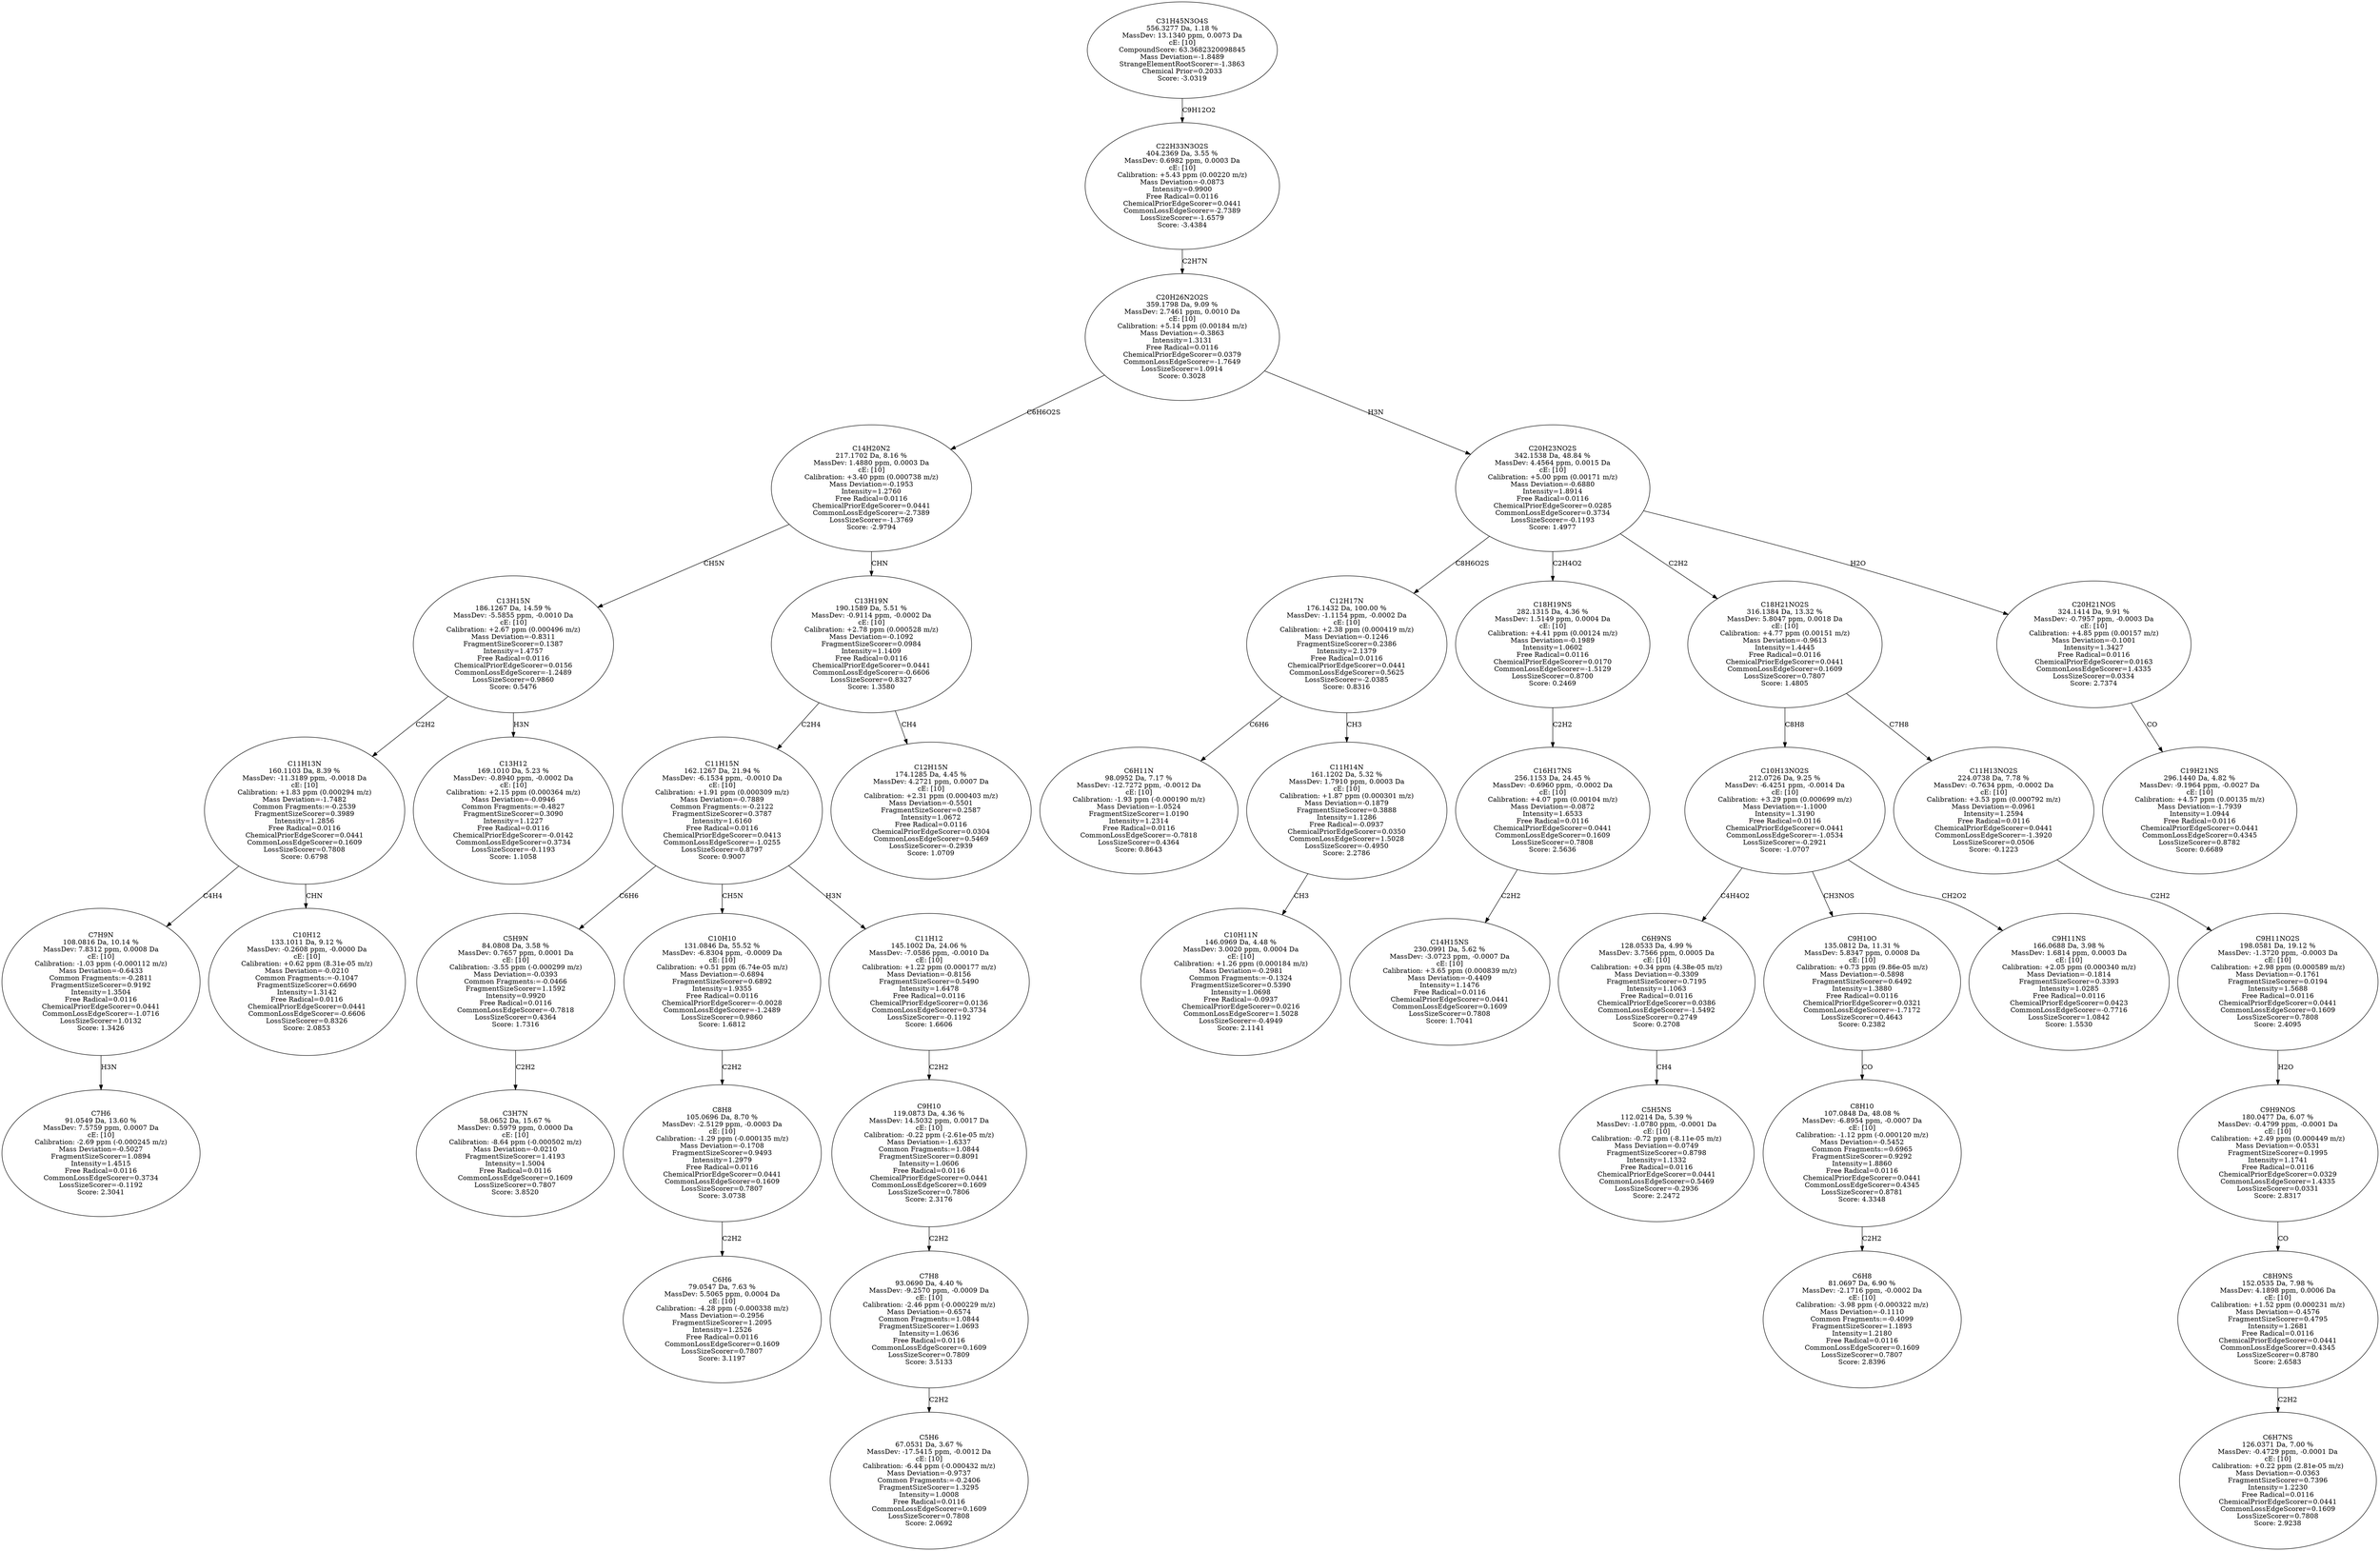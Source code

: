strict digraph {
v1 [label="C7H6\n91.0549 Da, 13.60 %\nMassDev: 7.5759 ppm, 0.0007 Da\ncE: [10]\nCalibration: -2.69 ppm (-0.000245 m/z)\nMass Deviation=-0.5027\nFragmentSizeScorer=1.0894\nIntensity=1.4515\nFree Radical=0.0116\nCommonLossEdgeScorer=0.3734\nLossSizeScorer=-0.1192\nScore: 2.3041"];
v2 [label="C7H9N\n108.0816 Da, 10.14 %\nMassDev: 7.8312 ppm, 0.0008 Da\ncE: [10]\nCalibration: -1.03 ppm (-0.000112 m/z)\nMass Deviation=-0.6433\nCommon Fragments:=-0.2811\nFragmentSizeScorer=0.9192\nIntensity=1.3504\nFree Radical=0.0116\nChemicalPriorEdgeScorer=0.0441\nCommonLossEdgeScorer=-1.0716\nLossSizeScorer=1.0132\nScore: 1.3426"];
v3 [label="C10H12\n133.1011 Da, 9.12 %\nMassDev: -0.2608 ppm, -0.0000 Da\ncE: [10]\nCalibration: +0.62 ppm (8.31e-05 m/z)\nMass Deviation=-0.0210\nCommon Fragments:=-0.1047\nFragmentSizeScorer=0.6690\nIntensity=1.3142\nFree Radical=0.0116\nChemicalPriorEdgeScorer=0.0441\nCommonLossEdgeScorer=-0.6606\nLossSizeScorer=0.8326\nScore: 2.0853"];
v4 [label="C11H13N\n160.1103 Da, 8.39 %\nMassDev: -11.3189 ppm, -0.0018 Da\ncE: [10]\nCalibration: +1.83 ppm (0.000294 m/z)\nMass Deviation=-1.7482\nCommon Fragments:=-0.2539\nFragmentSizeScorer=0.3989\nIntensity=1.2856\nFree Radical=0.0116\nChemicalPriorEdgeScorer=0.0441\nCommonLossEdgeScorer=0.1609\nLossSizeScorer=0.7808\nScore: 0.6798"];
v5 [label="C13H12\n169.1010 Da, 5.23 %\nMassDev: -0.8940 ppm, -0.0002 Da\ncE: [10]\nCalibration: +2.15 ppm (0.000364 m/z)\nMass Deviation=-0.0946\nCommon Fragments:=-0.4827\nFragmentSizeScorer=0.3090\nIntensity=1.1227\nFree Radical=0.0116\nChemicalPriorEdgeScorer=-0.0142\nCommonLossEdgeScorer=0.3734\nLossSizeScorer=-0.1193\nScore: 1.1058"];
v6 [label="C13H15N\n186.1267 Da, 14.59 %\nMassDev: -5.5855 ppm, -0.0010 Da\ncE: [10]\nCalibration: +2.67 ppm (0.000496 m/z)\nMass Deviation=-0.8311\nFragmentSizeScorer=0.1387\nIntensity=1.4757\nFree Radical=0.0116\nChemicalPriorEdgeScorer=0.0156\nCommonLossEdgeScorer=-1.2489\nLossSizeScorer=0.9860\nScore: 0.5476"];
v7 [label="C3H7N\n58.0652 Da, 15.67 %\nMassDev: 0.5979 ppm, 0.0000 Da\ncE: [10]\nCalibration: -8.64 ppm (-0.000502 m/z)\nMass Deviation=-0.0210\nFragmentSizeScorer=1.4193\nIntensity=1.5004\nFree Radical=0.0116\nCommonLossEdgeScorer=0.1609\nLossSizeScorer=0.7807\nScore: 3.8520"];
v8 [label="C5H9N\n84.0808 Da, 3.58 %\nMassDev: 0.7657 ppm, 0.0001 Da\ncE: [10]\nCalibration: -3.55 ppm (-0.000299 m/z)\nMass Deviation=-0.0393\nCommon Fragments:=-0.0466\nFragmentSizeScorer=1.1592\nIntensity=0.9920\nFree Radical=0.0116\nCommonLossEdgeScorer=-0.7818\nLossSizeScorer=0.4364\nScore: 1.7316"];
v9 [label="C6H6\n79.0547 Da, 7.63 %\nMassDev: 5.5065 ppm, 0.0004 Da\ncE: [10]\nCalibration: -4.28 ppm (-0.000338 m/z)\nMass Deviation=-0.2956\nFragmentSizeScorer=1.2095\nIntensity=1.2526\nFree Radical=0.0116\nCommonLossEdgeScorer=0.1609\nLossSizeScorer=0.7807\nScore: 3.1197"];
v10 [label="C8H8\n105.0696 Da, 8.70 %\nMassDev: -2.5129 ppm, -0.0003 Da\ncE: [10]\nCalibration: -1.29 ppm (-0.000135 m/z)\nMass Deviation=-0.1708\nFragmentSizeScorer=0.9493\nIntensity=1.2979\nFree Radical=0.0116\nChemicalPriorEdgeScorer=0.0441\nCommonLossEdgeScorer=0.1609\nLossSizeScorer=0.7807\nScore: 3.0738"];
v11 [label="C10H10\n131.0846 Da, 55.52 %\nMassDev: -6.8304 ppm, -0.0009 Da\ncE: [10]\nCalibration: +0.51 ppm (6.74e-05 m/z)\nMass Deviation=-0.6894\nFragmentSizeScorer=0.6892\nIntensity=1.9355\nFree Radical=0.0116\nChemicalPriorEdgeScorer=-0.0028\nCommonLossEdgeScorer=-1.2489\nLossSizeScorer=0.9860\nScore: 1.6812"];
v12 [label="C5H6\n67.0531 Da, 3.67 %\nMassDev: -17.5415 ppm, -0.0012 Da\ncE: [10]\nCalibration: -6.44 ppm (-0.000432 m/z)\nMass Deviation=-0.9737\nCommon Fragments:=-0.2406\nFragmentSizeScorer=1.3295\nIntensity=1.0008\nFree Radical=0.0116\nCommonLossEdgeScorer=0.1609\nLossSizeScorer=0.7808\nScore: 2.0692"];
v13 [label="C7H8\n93.0690 Da, 4.40 %\nMassDev: -9.2570 ppm, -0.0009 Da\ncE: [10]\nCalibration: -2.46 ppm (-0.000229 m/z)\nMass Deviation=-0.6574\nCommon Fragments:=1.0844\nFragmentSizeScorer=1.0693\nIntensity=1.0636\nFree Radical=0.0116\nCommonLossEdgeScorer=0.1609\nLossSizeScorer=0.7809\nScore: 3.5133"];
v14 [label="C9H10\n119.0873 Da, 4.36 %\nMassDev: 14.5032 ppm, 0.0017 Da\ncE: [10]\nCalibration: -0.22 ppm (-2.61e-05 m/z)\nMass Deviation=-1.6337\nCommon Fragments:=1.0844\nFragmentSizeScorer=0.8091\nIntensity=1.0606\nFree Radical=0.0116\nChemicalPriorEdgeScorer=0.0441\nCommonLossEdgeScorer=0.1609\nLossSizeScorer=0.7806\nScore: 2.3176"];
v15 [label="C11H12\n145.1002 Da, 24.06 %\nMassDev: -7.0586 ppm, -0.0010 Da\ncE: [10]\nCalibration: +1.22 ppm (0.000177 m/z)\nMass Deviation=-0.8156\nFragmentSizeScorer=0.5490\nIntensity=1.6478\nFree Radical=0.0116\nChemicalPriorEdgeScorer=0.0136\nCommonLossEdgeScorer=0.3734\nLossSizeScorer=-0.1192\nScore: 1.6606"];
v16 [label="C11H15N\n162.1267 Da, 21.94 %\nMassDev: -6.1534 ppm, -0.0010 Da\ncE: [10]\nCalibration: +1.91 ppm (0.000309 m/z)\nMass Deviation=-0.7889\nCommon Fragments:=-0.2122\nFragmentSizeScorer=0.3787\nIntensity=1.6160\nFree Radical=0.0116\nChemicalPriorEdgeScorer=0.0413\nCommonLossEdgeScorer=-1.0255\nLossSizeScorer=0.8797\nScore: 0.9007"];
v17 [label="C12H15N\n174.1285 Da, 4.45 %\nMassDev: 4.2721 ppm, 0.0007 Da\ncE: [10]\nCalibration: +2.31 ppm (0.000403 m/z)\nMass Deviation=-0.5501\nFragmentSizeScorer=0.2587\nIntensity=1.0672\nFree Radical=0.0116\nChemicalPriorEdgeScorer=0.0304\nCommonLossEdgeScorer=0.5469\nLossSizeScorer=-0.2939\nScore: 1.0709"];
v18 [label="C13H19N\n190.1589 Da, 5.51 %\nMassDev: -0.9114 ppm, -0.0002 Da\ncE: [10]\nCalibration: +2.78 ppm (0.000528 m/z)\nMass Deviation=-0.1092\nFragmentSizeScorer=0.0984\nIntensity=1.1409\nFree Radical=0.0116\nChemicalPriorEdgeScorer=0.0441\nCommonLossEdgeScorer=-0.6606\nLossSizeScorer=0.8327\nScore: 1.3580"];
v19 [label="C14H20N2\n217.1702 Da, 8.16 %\nMassDev: 1.4880 ppm, 0.0003 Da\ncE: [10]\nCalibration: +3.40 ppm (0.000738 m/z)\nMass Deviation=-0.1953\nIntensity=1.2760\nFree Radical=0.0116\nChemicalPriorEdgeScorer=0.0441\nCommonLossEdgeScorer=-2.7389\nLossSizeScorer=-1.3769\nScore: -2.9794"];
v20 [label="C6H11N\n98.0952 Da, 7.17 %\nMassDev: -12.7272 ppm, -0.0012 Da\ncE: [10]\nCalibration: -1.93 ppm (-0.000190 m/z)\nMass Deviation=-1.0524\nFragmentSizeScorer=1.0190\nIntensity=1.2314\nFree Radical=0.0116\nCommonLossEdgeScorer=-0.7818\nLossSizeScorer=0.4364\nScore: 0.8643"];
v21 [label="C10H11N\n146.0969 Da, 4.48 %\nMassDev: 3.0020 ppm, 0.0004 Da\ncE: [10]\nCalibration: +1.26 ppm (0.000184 m/z)\nMass Deviation=-0.2981\nCommon Fragments:=-0.1324\nFragmentSizeScorer=0.5390\nIntensity=1.0698\nFree Radical=-0.0937\nChemicalPriorEdgeScorer=0.0216\nCommonLossEdgeScorer=1.5028\nLossSizeScorer=-0.4949\nScore: 2.1141"];
v22 [label="C11H14N\n161.1202 Da, 5.32 %\nMassDev: 1.7910 ppm, 0.0003 Da\ncE: [10]\nCalibration: +1.87 ppm (0.000301 m/z)\nMass Deviation=-0.1879\nFragmentSizeScorer=0.3888\nIntensity=1.1286\nFree Radical=-0.0937\nChemicalPriorEdgeScorer=0.0350\nCommonLossEdgeScorer=1.5028\nLossSizeScorer=-0.4950\nScore: 2.2786"];
v23 [label="C12H17N\n176.1432 Da, 100.00 %\nMassDev: -1.1154 ppm, -0.0002 Da\ncE: [10]\nCalibration: +2.38 ppm (0.000419 m/z)\nMass Deviation=-0.1246\nFragmentSizeScorer=0.2386\nIntensity=2.1379\nFree Radical=0.0116\nChemicalPriorEdgeScorer=0.0441\nCommonLossEdgeScorer=0.5625\nLossSizeScorer=-2.0385\nScore: 0.8316"];
v24 [label="C14H15NS\n230.0991 Da, 5.62 %\nMassDev: -3.0723 ppm, -0.0007 Da\ncE: [10]\nCalibration: +3.65 ppm (0.000839 m/z)\nMass Deviation=-0.4409\nIntensity=1.1476\nFree Radical=0.0116\nChemicalPriorEdgeScorer=0.0441\nCommonLossEdgeScorer=0.1609\nLossSizeScorer=0.7808\nScore: 1.7041"];
v25 [label="C16H17NS\n256.1153 Da, 24.45 %\nMassDev: -0.6960 ppm, -0.0002 Da\ncE: [10]\nCalibration: +4.07 ppm (0.00104 m/z)\nMass Deviation=-0.0872\nIntensity=1.6533\nFree Radical=0.0116\nChemicalPriorEdgeScorer=0.0441\nCommonLossEdgeScorer=0.1609\nLossSizeScorer=0.7808\nScore: 2.5636"];
v26 [label="C18H19NS\n282.1315 Da, 4.36 %\nMassDev: 1.5149 ppm, 0.0004 Da\ncE: [10]\nCalibration: +4.41 ppm (0.00124 m/z)\nMass Deviation=-0.1989\nIntensity=1.0602\nFree Radical=0.0116\nChemicalPriorEdgeScorer=0.0170\nCommonLossEdgeScorer=-1.5129\nLossSizeScorer=0.8700\nScore: 0.2469"];
v27 [label="C5H5NS\n112.0214 Da, 5.39 %\nMassDev: -1.0780 ppm, -0.0001 Da\ncE: [10]\nCalibration: -0.72 ppm (-8.11e-05 m/z)\nMass Deviation=-0.0749\nFragmentSizeScorer=0.8798\nIntensity=1.1332\nFree Radical=0.0116\nChemicalPriorEdgeScorer=0.0441\nCommonLossEdgeScorer=0.5469\nLossSizeScorer=-0.2936\nScore: 2.2472"];
v28 [label="C6H9NS\n128.0533 Da, 4.99 %\nMassDev: 3.7566 ppm, 0.0005 Da\ncE: [10]\nCalibration: +0.34 ppm (4.38e-05 m/z)\nMass Deviation=-0.3309\nFragmentSizeScorer=0.7195\nIntensity=1.1063\nFree Radical=0.0116\nChemicalPriorEdgeScorer=0.0386\nCommonLossEdgeScorer=-1.5492\nLossSizeScorer=0.2749\nScore: 0.2708"];
v29 [label="C6H8\n81.0697 Da, 6.90 %\nMassDev: -2.1716 ppm, -0.0002 Da\ncE: [10]\nCalibration: -3.98 ppm (-0.000322 m/z)\nMass Deviation=-0.1110\nCommon Fragments:=-0.4099\nFragmentSizeScorer=1.1893\nIntensity=1.2180\nFree Radical=0.0116\nCommonLossEdgeScorer=0.1609\nLossSizeScorer=0.7807\nScore: 2.8396"];
v30 [label="C8H10\n107.0848 Da, 48.08 %\nMassDev: -6.8954 ppm, -0.0007 Da\ncE: [10]\nCalibration: -1.12 ppm (-0.000120 m/z)\nMass Deviation=-0.5452\nCommon Fragments:=0.6965\nFragmentSizeScorer=0.9292\nIntensity=1.8860\nFree Radical=0.0116\nChemicalPriorEdgeScorer=0.0441\nCommonLossEdgeScorer=0.4345\nLossSizeScorer=0.8781\nScore: 4.3348"];
v31 [label="C9H10O\n135.0812 Da, 11.31 %\nMassDev: 5.8347 ppm, 0.0008 Da\ncE: [10]\nCalibration: +0.73 ppm (9.86e-05 m/z)\nMass Deviation=-0.5898\nFragmentSizeScorer=0.6492\nIntensity=1.3880\nFree Radical=0.0116\nChemicalPriorEdgeScorer=0.0321\nCommonLossEdgeScorer=-1.7172\nLossSizeScorer=0.4643\nScore: 0.2382"];
v32 [label="C9H11NS\n166.0688 Da, 3.98 %\nMassDev: 1.6814 ppm, 0.0003 Da\ncE: [10]\nCalibration: +2.05 ppm (0.000340 m/z)\nMass Deviation=-0.1814\nFragmentSizeScorer=0.3393\nIntensity=1.0285\nFree Radical=0.0116\nChemicalPriorEdgeScorer=0.0423\nCommonLossEdgeScorer=-0.7716\nLossSizeScorer=1.0842\nScore: 1.5530"];
v33 [label="C10H13NO2S\n212.0726 Da, 9.25 %\nMassDev: -6.4251 ppm, -0.0014 Da\ncE: [10]\nCalibration: +3.29 ppm (0.000699 m/z)\nMass Deviation=-1.1000\nIntensity=1.3190\nFree Radical=0.0116\nChemicalPriorEdgeScorer=0.0441\nCommonLossEdgeScorer=-1.0534\nLossSizeScorer=-0.2921\nScore: -1.0707"];
v34 [label="C6H7NS\n126.0371 Da, 7.00 %\nMassDev: -0.4729 ppm, -0.0001 Da\ncE: [10]\nCalibration: +0.22 ppm (2.81e-05 m/z)\nMass Deviation=-0.0363\nFragmentSizeScorer=0.7396\nIntensity=1.2230\nFree Radical=0.0116\nChemicalPriorEdgeScorer=0.0441\nCommonLossEdgeScorer=0.1609\nLossSizeScorer=0.7808\nScore: 2.9238"];
v35 [label="C8H9NS\n152.0535 Da, 7.98 %\nMassDev: 4.1898 ppm, 0.0006 Da\ncE: [10]\nCalibration: +1.52 ppm (0.000231 m/z)\nMass Deviation=-0.4576\nFragmentSizeScorer=0.4795\nIntensity=1.2681\nFree Radical=0.0116\nChemicalPriorEdgeScorer=0.0441\nCommonLossEdgeScorer=0.4345\nLossSizeScorer=0.8780\nScore: 2.6583"];
v36 [label="C9H9NOS\n180.0477 Da, 6.07 %\nMassDev: -0.4799 ppm, -0.0001 Da\ncE: [10]\nCalibration: +2.49 ppm (0.000449 m/z)\nMass Deviation=-0.0531\nFragmentSizeScorer=0.1995\nIntensity=1.1741\nFree Radical=0.0116\nChemicalPriorEdgeScorer=0.0329\nCommonLossEdgeScorer=1.4335\nLossSizeScorer=0.0331\nScore: 2.8317"];
v37 [label="C9H11NO2S\n198.0581 Da, 19.12 %\nMassDev: -1.3720 ppm, -0.0003 Da\ncE: [10]\nCalibration: +2.98 ppm (0.000589 m/z)\nMass Deviation=-0.1761\nFragmentSizeScorer=0.0194\nIntensity=1.5688\nFree Radical=0.0116\nChemicalPriorEdgeScorer=0.0441\nCommonLossEdgeScorer=0.1609\nLossSizeScorer=0.7808\nScore: 2.4095"];
v38 [label="C11H13NO2S\n224.0738 Da, 7.78 %\nMassDev: -0.7634 ppm, -0.0002 Da\ncE: [10]\nCalibration: +3.53 ppm (0.000792 m/z)\nMass Deviation=-0.0961\nIntensity=1.2594\nFree Radical=0.0116\nChemicalPriorEdgeScorer=0.0441\nCommonLossEdgeScorer=-1.3920\nLossSizeScorer=0.0506\nScore: -0.1223"];
v39 [label="C18H21NO2S\n316.1384 Da, 13.32 %\nMassDev: 5.8047 ppm, 0.0018 Da\ncE: [10]\nCalibration: +4.77 ppm (0.00151 m/z)\nMass Deviation=-0.9613\nIntensity=1.4445\nFree Radical=0.0116\nChemicalPriorEdgeScorer=0.0441\nCommonLossEdgeScorer=0.1609\nLossSizeScorer=0.7807\nScore: 1.4805"];
v40 [label="C19H21NS\n296.1440 Da, 4.82 %\nMassDev: -9.1964 ppm, -0.0027 Da\ncE: [10]\nCalibration: +4.57 ppm (0.00135 m/z)\nMass Deviation=-1.7939\nIntensity=1.0944\nFree Radical=0.0116\nChemicalPriorEdgeScorer=0.0441\nCommonLossEdgeScorer=0.4345\nLossSizeScorer=0.8782\nScore: 0.6689"];
v41 [label="C20H21NOS\n324.1414 Da, 9.91 %\nMassDev: -0.7957 ppm, -0.0003 Da\ncE: [10]\nCalibration: +4.85 ppm (0.00157 m/z)\nMass Deviation=-0.1001\nIntensity=1.3427\nFree Radical=0.0116\nChemicalPriorEdgeScorer=0.0163\nCommonLossEdgeScorer=1.4335\nLossSizeScorer=0.0334\nScore: 2.7374"];
v42 [label="C20H23NO2S\n342.1538 Da, 48.84 %\nMassDev: 4.4564 ppm, 0.0015 Da\ncE: [10]\nCalibration: +5.00 ppm (0.00171 m/z)\nMass Deviation=-0.6880\nIntensity=1.8914\nFree Radical=0.0116\nChemicalPriorEdgeScorer=0.0285\nCommonLossEdgeScorer=0.3734\nLossSizeScorer=-0.1193\nScore: 1.4977"];
v43 [label="C20H26N2O2S\n359.1798 Da, 9.09 %\nMassDev: 2.7461 ppm, 0.0010 Da\ncE: [10]\nCalibration: +5.14 ppm (0.00184 m/z)\nMass Deviation=-0.3863\nIntensity=1.3131\nFree Radical=0.0116\nChemicalPriorEdgeScorer=0.0379\nCommonLossEdgeScorer=-1.7649\nLossSizeScorer=1.0914\nScore: 0.3028"];
v44 [label="C22H33N3O2S\n404.2369 Da, 3.55 %\nMassDev: 0.6982 ppm, 0.0003 Da\ncE: [10]\nCalibration: +5.43 ppm (0.00220 m/z)\nMass Deviation=-0.0873\nIntensity=0.9900\nFree Radical=0.0116\nChemicalPriorEdgeScorer=0.0441\nCommonLossEdgeScorer=-2.7389\nLossSizeScorer=-1.6579\nScore: -3.4384"];
v45 [label="C31H45N3O4S\n556.3277 Da, 1.18 %\nMassDev: 13.1340 ppm, 0.0073 Da\ncE: [10]\nCompoundScore: 63.3682320098845\nMass Deviation=-1.8489\nStrangeElementRootScorer=-1.3863\nChemical Prior=0.2033\nScore: -3.0319"];
v2 -> v1 [label="H3N"];
v4 -> v2 [label="C4H4"];
v4 -> v3 [label="CHN"];
v6 -> v4 [label="C2H2"];
v6 -> v5 [label="H3N"];
v19 -> v6 [label="CH5N"];
v8 -> v7 [label="C2H2"];
v16 -> v8 [label="C6H6"];
v10 -> v9 [label="C2H2"];
v11 -> v10 [label="C2H2"];
v16 -> v11 [label="CH5N"];
v13 -> v12 [label="C2H2"];
v14 -> v13 [label="C2H2"];
v15 -> v14 [label="C2H2"];
v16 -> v15 [label="H3N"];
v18 -> v16 [label="C2H4"];
v18 -> v17 [label="CH4"];
v19 -> v18 [label="CHN"];
v43 -> v19 [label="C6H6O2S"];
v23 -> v20 [label="C6H6"];
v22 -> v21 [label="CH3"];
v23 -> v22 [label="CH3"];
v42 -> v23 [label="C8H6O2S"];
v25 -> v24 [label="C2H2"];
v26 -> v25 [label="C2H2"];
v42 -> v26 [label="C2H4O2"];
v28 -> v27 [label="CH4"];
v33 -> v28 [label="C4H4O2"];
v30 -> v29 [label="C2H2"];
v31 -> v30 [label="CO"];
v33 -> v31 [label="CH3NOS"];
v33 -> v32 [label="CH2O2"];
v39 -> v33 [label="C8H8"];
v35 -> v34 [label="C2H2"];
v36 -> v35 [label="CO"];
v37 -> v36 [label="H2O"];
v38 -> v37 [label="C2H2"];
v39 -> v38 [label="C7H8"];
v42 -> v39 [label="C2H2"];
v41 -> v40 [label="CO"];
v42 -> v41 [label="H2O"];
v43 -> v42 [label="H3N"];
v44 -> v43 [label="C2H7N"];
v45 -> v44 [label="C9H12O2"];
}